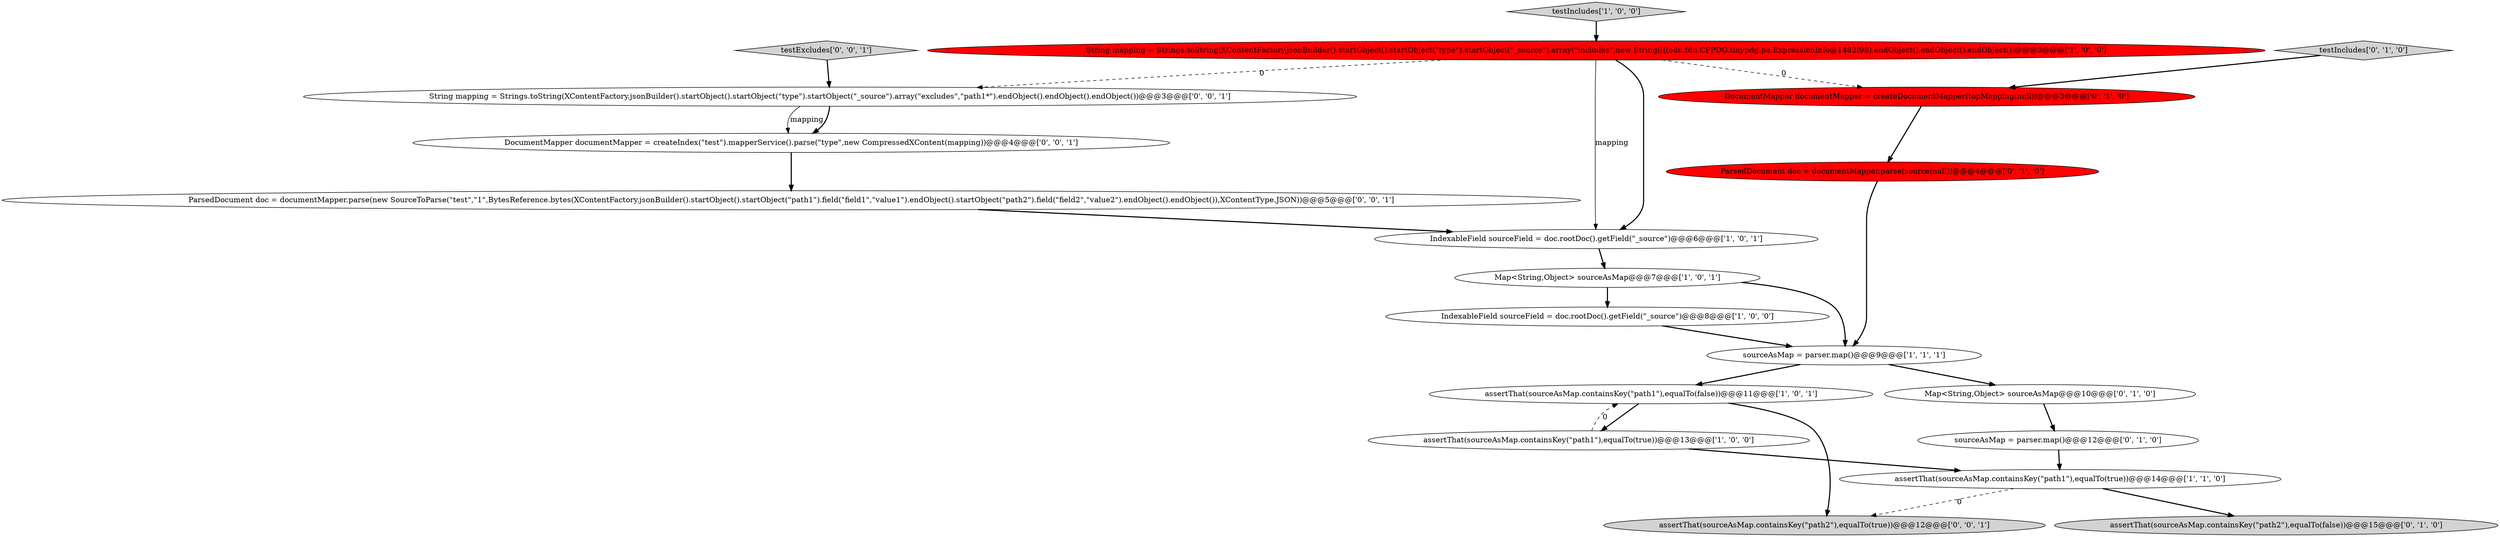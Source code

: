 digraph {
5 [style = filled, label = "IndexableField sourceField = doc.rootDoc().getField(\"_source\")@@@8@@@['1', '0', '0']", fillcolor = white, shape = ellipse image = "AAA0AAABBB1BBB"];
12 [style = filled, label = "assertThat(sourceAsMap.containsKey(\"path2\"),equalTo(false))@@@15@@@['0', '1', '0']", fillcolor = lightgray, shape = ellipse image = "AAA0AAABBB2BBB"];
7 [style = filled, label = "assertThat(sourceAsMap.containsKey(\"path1\"),equalTo(true))@@@13@@@['1', '0', '0']", fillcolor = white, shape = ellipse image = "AAA0AAABBB1BBB"];
18 [style = filled, label = "assertThat(sourceAsMap.containsKey(\"path2\"),equalTo(true))@@@12@@@['0', '0', '1']", fillcolor = lightgray, shape = ellipse image = "AAA0AAABBB3BBB"];
11 [style = filled, label = "sourceAsMap = parser.map()@@@12@@@['0', '1', '0']", fillcolor = white, shape = ellipse image = "AAA0AAABBB2BBB"];
3 [style = filled, label = "String mapping = Strings.toString(XContentFactory.jsonBuilder().startObject().startObject(\"type\").startObject(\"_source\").array(\"includes\",new String((((edu.fdu.CPPDG.tinypdg.pe.ExpressionInfo@1482f98).endObject().endObject().endObject())@@@3@@@['1', '0', '0']", fillcolor = red, shape = ellipse image = "AAA1AAABBB1BBB"];
6 [style = filled, label = "assertThat(sourceAsMap.containsKey(\"path1\"),equalTo(false))@@@11@@@['1', '0', '1']", fillcolor = white, shape = ellipse image = "AAA0AAABBB1BBB"];
14 [style = filled, label = "ParsedDocument doc = documentMapper.parse(source(null))@@@4@@@['0', '1', '0']", fillcolor = red, shape = ellipse image = "AAA1AAABBB2BBB"];
0 [style = filled, label = "sourceAsMap = parser.map()@@@9@@@['1', '1', '1']", fillcolor = white, shape = ellipse image = "AAA0AAABBB1BBB"];
13 [style = filled, label = "DocumentMapper documentMapper = createDocumentMapper(topMapping(null))@@@3@@@['0', '1', '0']", fillcolor = red, shape = ellipse image = "AAA1AAABBB2BBB"];
1 [style = filled, label = "Map<String,Object> sourceAsMap@@@7@@@['1', '0', '1']", fillcolor = white, shape = ellipse image = "AAA0AAABBB1BBB"];
2 [style = filled, label = "testIncludes['1', '0', '0']", fillcolor = lightgray, shape = diamond image = "AAA0AAABBB1BBB"];
15 [style = filled, label = "testExcludes['0', '0', '1']", fillcolor = lightgray, shape = diamond image = "AAA0AAABBB3BBB"];
16 [style = filled, label = "DocumentMapper documentMapper = createIndex(\"test\").mapperService().parse(\"type\",new CompressedXContent(mapping))@@@4@@@['0', '0', '1']", fillcolor = white, shape = ellipse image = "AAA0AAABBB3BBB"];
9 [style = filled, label = "testIncludes['0', '1', '0']", fillcolor = lightgray, shape = diamond image = "AAA0AAABBB2BBB"];
19 [style = filled, label = "String mapping = Strings.toString(XContentFactory.jsonBuilder().startObject().startObject(\"type\").startObject(\"_source\").array(\"excludes\",\"path1*\").endObject().endObject().endObject())@@@3@@@['0', '0', '1']", fillcolor = white, shape = ellipse image = "AAA0AAABBB3BBB"];
8 [style = filled, label = "assertThat(sourceAsMap.containsKey(\"path1\"),equalTo(true))@@@14@@@['1', '1', '0']", fillcolor = white, shape = ellipse image = "AAA0AAABBB1BBB"];
4 [style = filled, label = "IndexableField sourceField = doc.rootDoc().getField(\"_source\")@@@6@@@['1', '0', '1']", fillcolor = white, shape = ellipse image = "AAA0AAABBB1BBB"];
17 [style = filled, label = "ParsedDocument doc = documentMapper.parse(new SourceToParse(\"test\",\"1\",BytesReference.bytes(XContentFactory.jsonBuilder().startObject().startObject(\"path1\").field(\"field1\",\"value1\").endObject().startObject(\"path2\").field(\"field2\",\"value2\").endObject().endObject()),XContentType.JSON))@@@5@@@['0', '0', '1']", fillcolor = white, shape = ellipse image = "AAA0AAABBB3BBB"];
10 [style = filled, label = "Map<String,Object> sourceAsMap@@@10@@@['0', '1', '0']", fillcolor = white, shape = ellipse image = "AAA0AAABBB2BBB"];
1->5 [style = bold, label=""];
0->6 [style = bold, label=""];
6->18 [style = bold, label=""];
2->3 [style = bold, label=""];
17->4 [style = bold, label=""];
19->16 [style = solid, label="mapping"];
1->0 [style = bold, label=""];
16->17 [style = bold, label=""];
15->19 [style = bold, label=""];
7->8 [style = bold, label=""];
3->13 [style = dashed, label="0"];
3->4 [style = bold, label=""];
19->16 [style = bold, label=""];
3->19 [style = dashed, label="0"];
7->6 [style = dashed, label="0"];
0->10 [style = bold, label=""];
14->0 [style = bold, label=""];
5->0 [style = bold, label=""];
3->4 [style = solid, label="mapping"];
11->8 [style = bold, label=""];
8->18 [style = dashed, label="0"];
4->1 [style = bold, label=""];
6->7 [style = bold, label=""];
13->14 [style = bold, label=""];
8->12 [style = bold, label=""];
9->13 [style = bold, label=""];
10->11 [style = bold, label=""];
}
